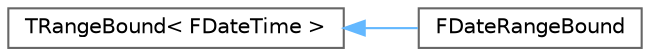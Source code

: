 digraph "Graphical Class Hierarchy"
{
 // INTERACTIVE_SVG=YES
 // LATEX_PDF_SIZE
  bgcolor="transparent";
  edge [fontname=Helvetica,fontsize=10,labelfontname=Helvetica,labelfontsize=10];
  node [fontname=Helvetica,fontsize=10,shape=box,height=0.2,width=0.4];
  rankdir="LR";
  Node0 [id="Node000000",label="TRangeBound\< FDateTime \>",height=0.2,width=0.4,color="grey40", fillcolor="white", style="filled",URL="$dc/d71/classTRangeBound.html",tooltip=" "];
  Node0 -> Node1 [id="edge8370_Node000000_Node000001",dir="back",color="steelblue1",style="solid",tooltip=" "];
  Node1 [id="Node000001",label="FDateRangeBound",height=0.2,width=0.4,color="grey40", fillcolor="white", style="filled",URL="$d9/d89/structFDateRangeBound.html",tooltip=" "];
}
